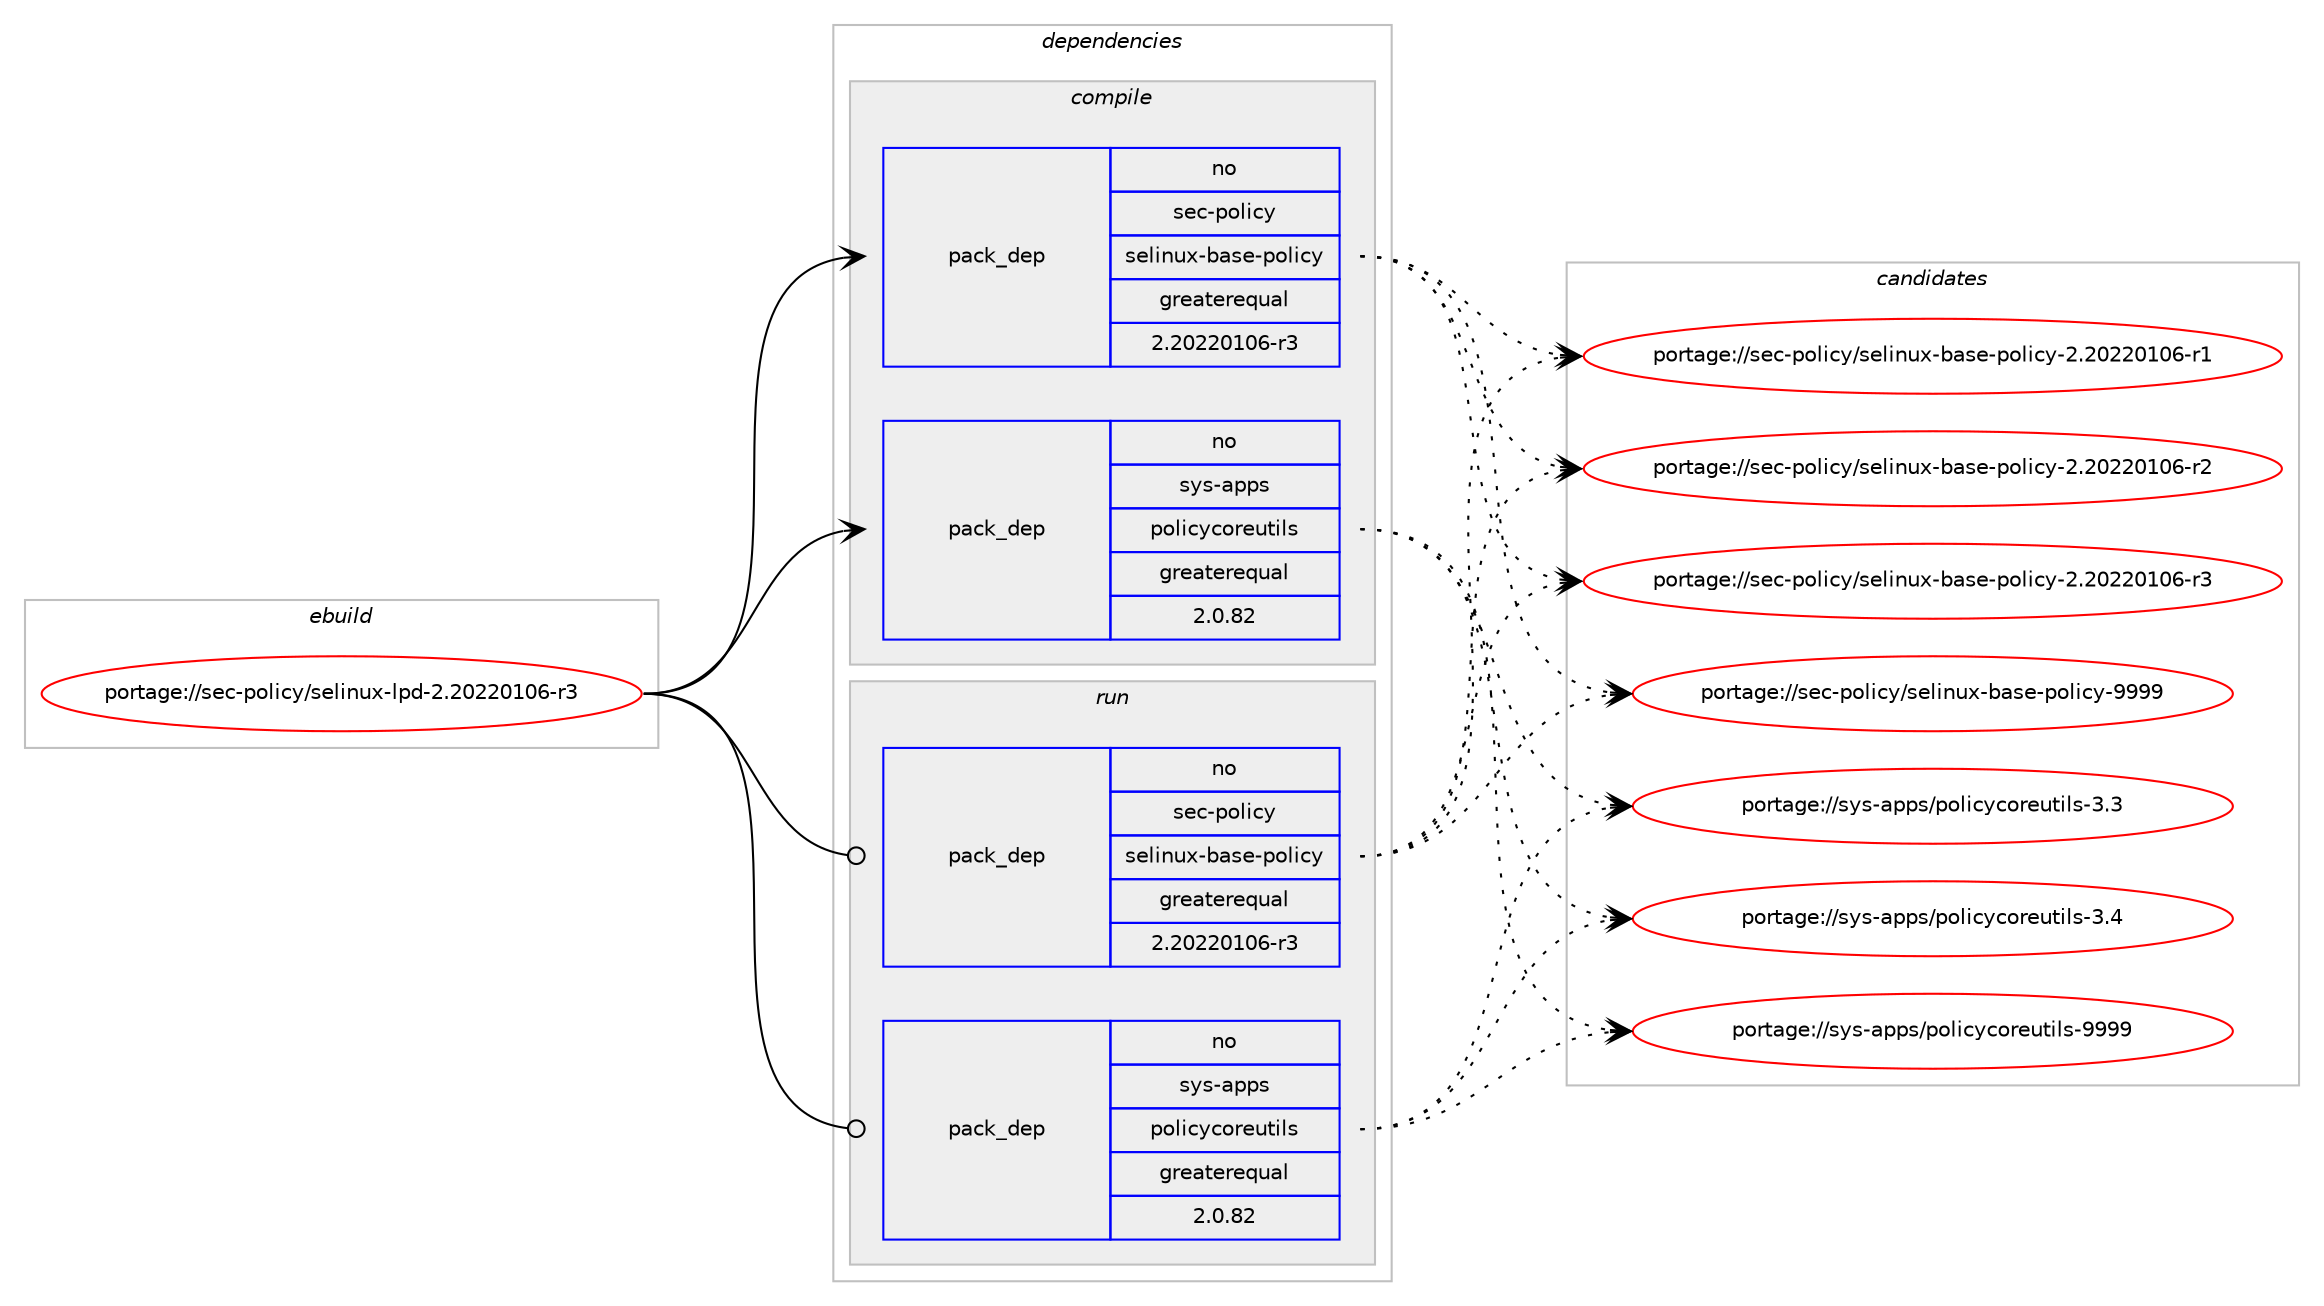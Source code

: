 digraph prolog {

# *************
# Graph options
# *************

newrank=true;
concentrate=true;
compound=true;
graph [rankdir=LR,fontname=Helvetica,fontsize=10,ranksep=1.5];#, ranksep=2.5, nodesep=0.2];
edge  [arrowhead=vee];
node  [fontname=Helvetica,fontsize=10];

# **********
# The ebuild
# **********

subgraph cluster_leftcol {
color=gray;
rank=same;
label=<<i>ebuild</i>>;
id [label="portage://sec-policy/selinux-lpd-2.20220106-r3", color=red, width=4, href="../sec-policy/selinux-lpd-2.20220106-r3.svg"];
}

# ****************
# The dependencies
# ****************

subgraph cluster_midcol {
color=gray;
label=<<i>dependencies</i>>;
subgraph cluster_compile {
fillcolor="#eeeeee";
style=filled;
label=<<i>compile</i>>;
subgraph pack1719 {
dependency4418 [label=<<TABLE BORDER="0" CELLBORDER="1" CELLSPACING="0" CELLPADDING="4" WIDTH="220"><TR><TD ROWSPAN="6" CELLPADDING="30">pack_dep</TD></TR><TR><TD WIDTH="110">no</TD></TR><TR><TD>sec-policy</TD></TR><TR><TD>selinux-base-policy</TD></TR><TR><TD>greaterequal</TD></TR><TR><TD>2.20220106-r3</TD></TR></TABLE>>, shape=none, color=blue];
}
id:e -> dependency4418:w [weight=20,style="solid",arrowhead="vee"];
subgraph pack1720 {
dependency4419 [label=<<TABLE BORDER="0" CELLBORDER="1" CELLSPACING="0" CELLPADDING="4" WIDTH="220"><TR><TD ROWSPAN="6" CELLPADDING="30">pack_dep</TD></TR><TR><TD WIDTH="110">no</TD></TR><TR><TD>sys-apps</TD></TR><TR><TD>policycoreutils</TD></TR><TR><TD>greaterequal</TD></TR><TR><TD>2.0.82</TD></TR></TABLE>>, shape=none, color=blue];
}
id:e -> dependency4419:w [weight=20,style="solid",arrowhead="vee"];
}
subgraph cluster_compileandrun {
fillcolor="#eeeeee";
style=filled;
label=<<i>compile and run</i>>;
}
subgraph cluster_run {
fillcolor="#eeeeee";
style=filled;
label=<<i>run</i>>;
subgraph pack1721 {
dependency4420 [label=<<TABLE BORDER="0" CELLBORDER="1" CELLSPACING="0" CELLPADDING="4" WIDTH="220"><TR><TD ROWSPAN="6" CELLPADDING="30">pack_dep</TD></TR><TR><TD WIDTH="110">no</TD></TR><TR><TD>sec-policy</TD></TR><TR><TD>selinux-base-policy</TD></TR><TR><TD>greaterequal</TD></TR><TR><TD>2.20220106-r3</TD></TR></TABLE>>, shape=none, color=blue];
}
id:e -> dependency4420:w [weight=20,style="solid",arrowhead="odot"];
subgraph pack1722 {
dependency4421 [label=<<TABLE BORDER="0" CELLBORDER="1" CELLSPACING="0" CELLPADDING="4" WIDTH="220"><TR><TD ROWSPAN="6" CELLPADDING="30">pack_dep</TD></TR><TR><TD WIDTH="110">no</TD></TR><TR><TD>sys-apps</TD></TR><TR><TD>policycoreutils</TD></TR><TR><TD>greaterequal</TD></TR><TR><TD>2.0.82</TD></TR></TABLE>>, shape=none, color=blue];
}
id:e -> dependency4421:w [weight=20,style="solid",arrowhead="odot"];
}
}

# **************
# The candidates
# **************

subgraph cluster_choices {
rank=same;
color=gray;
label=<<i>candidates</i>>;

subgraph choice1719 {
color=black;
nodesep=1;
choice11510199451121111081059912147115101108105110117120459897115101451121111081059912145504650485050484948544511449 [label="portage://sec-policy/selinux-base-policy-2.20220106-r1", color=red, width=4,href="../sec-policy/selinux-base-policy-2.20220106-r1.svg"];
choice11510199451121111081059912147115101108105110117120459897115101451121111081059912145504650485050484948544511450 [label="portage://sec-policy/selinux-base-policy-2.20220106-r2", color=red, width=4,href="../sec-policy/selinux-base-policy-2.20220106-r2.svg"];
choice11510199451121111081059912147115101108105110117120459897115101451121111081059912145504650485050484948544511451 [label="portage://sec-policy/selinux-base-policy-2.20220106-r3", color=red, width=4,href="../sec-policy/selinux-base-policy-2.20220106-r3.svg"];
choice1151019945112111108105991214711510110810511011712045989711510145112111108105991214557575757 [label="portage://sec-policy/selinux-base-policy-9999", color=red, width=4,href="../sec-policy/selinux-base-policy-9999.svg"];
dependency4418:e -> choice11510199451121111081059912147115101108105110117120459897115101451121111081059912145504650485050484948544511449:w [style=dotted,weight="100"];
dependency4418:e -> choice11510199451121111081059912147115101108105110117120459897115101451121111081059912145504650485050484948544511450:w [style=dotted,weight="100"];
dependency4418:e -> choice11510199451121111081059912147115101108105110117120459897115101451121111081059912145504650485050484948544511451:w [style=dotted,weight="100"];
dependency4418:e -> choice1151019945112111108105991214711510110810511011712045989711510145112111108105991214557575757:w [style=dotted,weight="100"];
}
subgraph choice1720 {
color=black;
nodesep=1;
choice115121115459711211211547112111108105991219911111410111711610510811545514651 [label="portage://sys-apps/policycoreutils-3.3", color=red, width=4,href="../sys-apps/policycoreutils-3.3.svg"];
choice115121115459711211211547112111108105991219911111410111711610510811545514652 [label="portage://sys-apps/policycoreutils-3.4", color=red, width=4,href="../sys-apps/policycoreutils-3.4.svg"];
choice11512111545971121121154711211110810599121991111141011171161051081154557575757 [label="portage://sys-apps/policycoreutils-9999", color=red, width=4,href="../sys-apps/policycoreutils-9999.svg"];
dependency4419:e -> choice115121115459711211211547112111108105991219911111410111711610510811545514651:w [style=dotted,weight="100"];
dependency4419:e -> choice115121115459711211211547112111108105991219911111410111711610510811545514652:w [style=dotted,weight="100"];
dependency4419:e -> choice11512111545971121121154711211110810599121991111141011171161051081154557575757:w [style=dotted,weight="100"];
}
subgraph choice1721 {
color=black;
nodesep=1;
choice11510199451121111081059912147115101108105110117120459897115101451121111081059912145504650485050484948544511449 [label="portage://sec-policy/selinux-base-policy-2.20220106-r1", color=red, width=4,href="../sec-policy/selinux-base-policy-2.20220106-r1.svg"];
choice11510199451121111081059912147115101108105110117120459897115101451121111081059912145504650485050484948544511450 [label="portage://sec-policy/selinux-base-policy-2.20220106-r2", color=red, width=4,href="../sec-policy/selinux-base-policy-2.20220106-r2.svg"];
choice11510199451121111081059912147115101108105110117120459897115101451121111081059912145504650485050484948544511451 [label="portage://sec-policy/selinux-base-policy-2.20220106-r3", color=red, width=4,href="../sec-policy/selinux-base-policy-2.20220106-r3.svg"];
choice1151019945112111108105991214711510110810511011712045989711510145112111108105991214557575757 [label="portage://sec-policy/selinux-base-policy-9999", color=red, width=4,href="../sec-policy/selinux-base-policy-9999.svg"];
dependency4420:e -> choice11510199451121111081059912147115101108105110117120459897115101451121111081059912145504650485050484948544511449:w [style=dotted,weight="100"];
dependency4420:e -> choice11510199451121111081059912147115101108105110117120459897115101451121111081059912145504650485050484948544511450:w [style=dotted,weight="100"];
dependency4420:e -> choice11510199451121111081059912147115101108105110117120459897115101451121111081059912145504650485050484948544511451:w [style=dotted,weight="100"];
dependency4420:e -> choice1151019945112111108105991214711510110810511011712045989711510145112111108105991214557575757:w [style=dotted,weight="100"];
}
subgraph choice1722 {
color=black;
nodesep=1;
choice115121115459711211211547112111108105991219911111410111711610510811545514651 [label="portage://sys-apps/policycoreutils-3.3", color=red, width=4,href="../sys-apps/policycoreutils-3.3.svg"];
choice115121115459711211211547112111108105991219911111410111711610510811545514652 [label="portage://sys-apps/policycoreutils-3.4", color=red, width=4,href="../sys-apps/policycoreutils-3.4.svg"];
choice11512111545971121121154711211110810599121991111141011171161051081154557575757 [label="portage://sys-apps/policycoreutils-9999", color=red, width=4,href="../sys-apps/policycoreutils-9999.svg"];
dependency4421:e -> choice115121115459711211211547112111108105991219911111410111711610510811545514651:w [style=dotted,weight="100"];
dependency4421:e -> choice115121115459711211211547112111108105991219911111410111711610510811545514652:w [style=dotted,weight="100"];
dependency4421:e -> choice11512111545971121121154711211110810599121991111141011171161051081154557575757:w [style=dotted,weight="100"];
}
}

}

